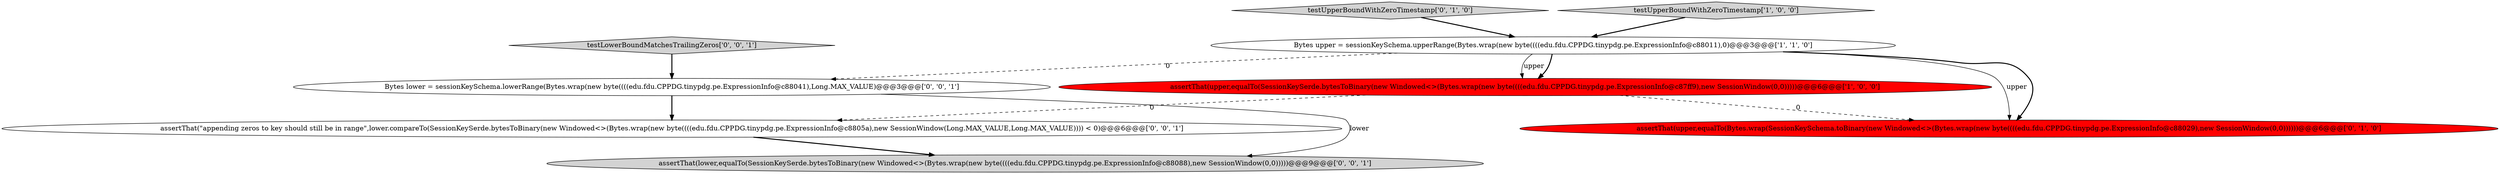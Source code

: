 digraph {
0 [style = filled, label = "assertThat(upper,equalTo(SessionKeySerde.bytesToBinary(new Windowed<>(Bytes.wrap(new byte((((edu.fdu.CPPDG.tinypdg.pe.ExpressionInfo@c87ff9),new SessionWindow(0,0)))))@@@6@@@['1', '0', '0']", fillcolor = red, shape = ellipse image = "AAA1AAABBB1BBB"];
8 [style = filled, label = "assertThat(\"appending zeros to key should still be in range\",lower.compareTo(SessionKeySerde.bytesToBinary(new Windowed<>(Bytes.wrap(new byte((((edu.fdu.CPPDG.tinypdg.pe.ExpressionInfo@c8805a),new SessionWindow(Long.MAX_VALUE,Long.MAX_VALUE)))) < 0)@@@6@@@['0', '0', '1']", fillcolor = white, shape = ellipse image = "AAA0AAABBB3BBB"];
3 [style = filled, label = "testUpperBoundWithZeroTimestamp['0', '1', '0']", fillcolor = lightgray, shape = diamond image = "AAA0AAABBB2BBB"];
1 [style = filled, label = "Bytes upper = sessionKeySchema.upperRange(Bytes.wrap(new byte((((edu.fdu.CPPDG.tinypdg.pe.ExpressionInfo@c88011),0)@@@3@@@['1', '1', '0']", fillcolor = white, shape = ellipse image = "AAA0AAABBB1BBB"];
6 [style = filled, label = "Bytes lower = sessionKeySchema.lowerRange(Bytes.wrap(new byte((((edu.fdu.CPPDG.tinypdg.pe.ExpressionInfo@c88041),Long.MAX_VALUE)@@@3@@@['0', '0', '1']", fillcolor = white, shape = ellipse image = "AAA0AAABBB3BBB"];
5 [style = filled, label = "testLowerBoundMatchesTrailingZeros['0', '0', '1']", fillcolor = lightgray, shape = diamond image = "AAA0AAABBB3BBB"];
7 [style = filled, label = "assertThat(lower,equalTo(SessionKeySerde.bytesToBinary(new Windowed<>(Bytes.wrap(new byte((((edu.fdu.CPPDG.tinypdg.pe.ExpressionInfo@c88088),new SessionWindow(0,0)))))@@@9@@@['0', '0', '1']", fillcolor = lightgray, shape = ellipse image = "AAA0AAABBB3BBB"];
2 [style = filled, label = "testUpperBoundWithZeroTimestamp['1', '0', '0']", fillcolor = lightgray, shape = diamond image = "AAA0AAABBB1BBB"];
4 [style = filled, label = "assertThat(upper,equalTo(Bytes.wrap(SessionKeySchema.toBinary(new Windowed<>(Bytes.wrap(new byte((((edu.fdu.CPPDG.tinypdg.pe.ExpressionInfo@c88029),new SessionWindow(0,0))))))@@@6@@@['0', '1', '0']", fillcolor = red, shape = ellipse image = "AAA1AAABBB2BBB"];
1->4 [style = solid, label="upper"];
8->7 [style = bold, label=""];
0->8 [style = dashed, label="0"];
6->7 [style = solid, label="lower"];
1->4 [style = bold, label=""];
0->4 [style = dashed, label="0"];
1->0 [style = bold, label=""];
5->6 [style = bold, label=""];
3->1 [style = bold, label=""];
1->0 [style = solid, label="upper"];
1->6 [style = dashed, label="0"];
2->1 [style = bold, label=""];
6->8 [style = bold, label=""];
}
